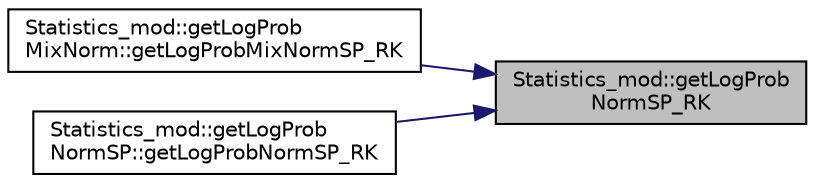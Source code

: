 digraph "Statistics_mod::getLogProbNormSP_RK"
{
 // LATEX_PDF_SIZE
  edge [fontname="Helvetica",fontsize="10",labelfontname="Helvetica",labelfontsize="10"];
  node [fontname="Helvetica",fontsize="10",shape=record];
  rankdir="RL";
  Node1 [label="Statistics_mod::getLogProb\lNormSP_RK",height=0.2,width=0.4,color="black", fillcolor="grey75", style="filled", fontcolor="black",tooltip=" "];
  Node1 -> Node2 [dir="back",color="midnightblue",fontsize="10",style="solid",fontname="Helvetica"];
  Node2 [label="Statistics_mod::getLogProb\lMixNorm::getLogProbMixNormSP_RK",height=0.2,width=0.4,color="black", fillcolor="white", style="filled",URL="$interfaceStatistics__mod_1_1getLogProbMixNorm.html#ae5978e9e698b06af9794a3cc61e870b5",tooltip=" "];
  Node1 -> Node3 [dir="back",color="midnightblue",fontsize="10",style="solid",fontname="Helvetica"];
  Node3 [label="Statistics_mod::getLogProb\lNormSP::getLogProbNormSP_RK",height=0.2,width=0.4,color="black", fillcolor="white", style="filled",URL="$interfaceStatistics__mod_1_1getLogProbNormSP.html#ae7d183ba18c8495e66d1c01c5d0fcd47",tooltip=" "];
}
